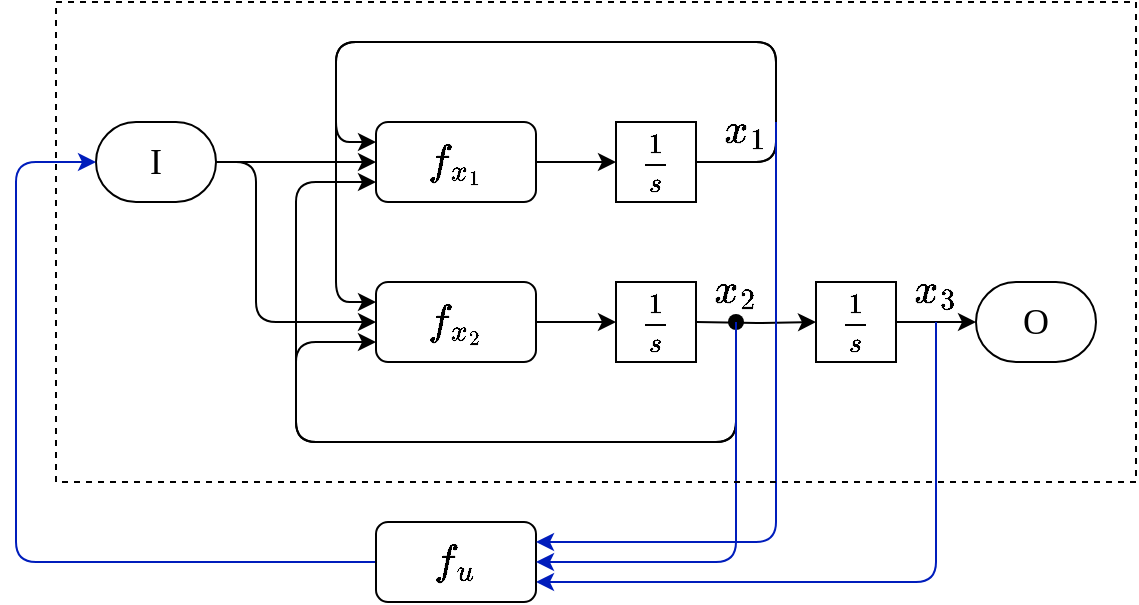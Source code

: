 <mxfile version="20.3.0" type="device"><diagram id="O6ggn10mBMUzrAqKsDqj" name="Page-1"><mxGraphModel dx="716" dy="514" grid="1" gridSize="10" guides="1" tooltips="1" connect="1" arrows="1" fold="1" page="1" pageScale="1" pageWidth="850" pageHeight="1100" math="1" shadow="0"><root><mxCell id="0"/><mxCell id="1" parent="0"/><mxCell id="UDv71XhXIh6FKRar4od6-41" style="edgeStyle=none;rounded=1;orthogonalLoop=1;jettySize=auto;html=1;entryX=0;entryY=0.5;entryDx=0;entryDy=0;" parent="1" target="UDv71XhXIh6FKRar4od6-25" edge="1"><mxGeometry relative="1" as="geometry"><mxPoint x="160" y="100" as="sourcePoint"/></mxGeometry></mxCell><mxCell id="UDv71XhXIh6FKRar4od6-4" value="" style="edgeStyle=orthogonalEdgeStyle;rounded=0;orthogonalLoop=1;jettySize=auto;html=1;" parent="1" target="UDv71XhXIh6FKRar4od6-6" edge="1"><mxGeometry relative="1" as="geometry"><mxPoint x="400" y="180" as="sourcePoint"/></mxGeometry></mxCell><mxCell id="UDv71XhXIh6FKRar4od6-5" style="edgeStyle=none;html=1;entryX=0;entryY=0.5;entryDx=0;entryDy=0;startArrow=none;" parent="1" edge="1"><mxGeometry relative="1" as="geometry"><mxPoint x="520" y="180" as="sourcePoint"/><mxPoint x="540" y="180" as="targetPoint"/></mxGeometry></mxCell><mxCell id="UDv71XhXIh6FKRar4od6-6" value="$$\frac{1}{s}$$" style="whiteSpace=wrap;html=1;aspect=fixed;" parent="1" vertex="1"><mxGeometry x="460" y="160" width="40" height="40" as="geometry"/></mxCell><mxCell id="UDv71XhXIh6FKRar4od6-10" value="$$\frac{1}{s}$$" style="whiteSpace=wrap;html=1;aspect=fixed;" parent="1" vertex="1"><mxGeometry x="360" y="160" width="40" height="40" as="geometry"/></mxCell><mxCell id="UDv71XhXIh6FKRar4od6-22" value="" style="edgeStyle=none;html=1;entryDx=0;entryDy=0;endArrow=none;" parent="1" source="UDv71XhXIh6FKRar4od6-6" edge="1"><mxGeometry relative="1" as="geometry"><mxPoint x="500" y="180.0" as="sourcePoint"/><mxPoint x="520" y="180" as="targetPoint"/></mxGeometry></mxCell><mxCell id="UDv71XhXIh6FKRar4od6-35" style="rounded=1;orthogonalLoop=1;jettySize=auto;html=1;entryX=0;entryY=0.25;entryDx=0;entryDy=0;" parent="1" source="UDv71XhXIh6FKRar4od6-23" target="UDv71XhXIh6FKRar4od6-25" edge="1"><mxGeometry relative="1" as="geometry"><Array as="points"><mxPoint x="440" y="100"/><mxPoint x="440" y="40"/><mxPoint x="220" y="40"/><mxPoint x="220" y="90"/></Array></mxGeometry></mxCell><mxCell id="UDv71XhXIh6FKRar4od6-23" value="$$\frac{1}{s}$$" style="whiteSpace=wrap;html=1;aspect=fixed;" parent="1" vertex="1"><mxGeometry x="360" y="80" width="40" height="40" as="geometry"/></mxCell><mxCell id="UDv71XhXIh6FKRar4od6-27" style="edgeStyle=orthogonalEdgeStyle;rounded=0;orthogonalLoop=1;jettySize=auto;html=1;entryX=0;entryY=0.5;entryDx=0;entryDy=0;" parent="1" source="UDv71XhXIh6FKRar4od6-25" target="UDv71XhXIh6FKRar4od6-23" edge="1"><mxGeometry relative="1" as="geometry"/></mxCell><mxCell id="UDv71XhXIh6FKRar4od6-25" value="&lt;font style=&quot;font-size: 18px;&quot;&gt;$$f_{x_1}$$&lt;/font&gt;" style="rounded=1;whiteSpace=wrap;html=1;" parent="1" vertex="1"><mxGeometry x="240" y="80" width="80" height="40" as="geometry"/></mxCell><mxCell id="UDv71XhXIh6FKRar4od6-28" style="edgeStyle=orthogonalEdgeStyle;rounded=0;orthogonalLoop=1;jettySize=auto;html=1;entryX=0;entryY=0.5;entryDx=0;entryDy=0;" parent="1" source="UDv71XhXIh6FKRar4od6-26" target="UDv71XhXIh6FKRar4od6-10" edge="1"><mxGeometry relative="1" as="geometry"/></mxCell><mxCell id="UDv71XhXIh6FKRar4od6-26" value="&lt;font style=&quot;font-size: 18px;&quot;&gt;$$f_{x_2}$$&lt;/font&gt;" style="rounded=1;whiteSpace=wrap;html=1;" parent="1" vertex="1"><mxGeometry x="240" y="160" width="80" height="40" as="geometry"/></mxCell><mxCell id="UDv71XhXIh6FKRar4od6-29" value="" style="shape=waypoint;sketch=0;fillStyle=solid;size=6;pointerEvents=1;points=[];fillColor=none;resizable=0;rotatable=0;perimeter=centerPerimeter;snapToPoint=1;strokeWidth=2;" parent="1" vertex="1"><mxGeometry x="400" y="160" width="40" height="40" as="geometry"/></mxCell><mxCell id="UDv71XhXIh6FKRar4od6-36" style="rounded=1;orthogonalLoop=1;jettySize=auto;html=1;entryX=0;entryY=0.25;entryDx=0;entryDy=0;exitX=1;exitY=0.5;exitDx=0;exitDy=0;" parent="1" source="UDv71XhXIh6FKRar4od6-23" target="UDv71XhXIh6FKRar4od6-26" edge="1"><mxGeometry relative="1" as="geometry"><mxPoint x="410" y="110" as="sourcePoint"/><mxPoint x="250" y="110" as="targetPoint"/><Array as="points"><mxPoint x="440" y="100"/><mxPoint x="440" y="40"/><mxPoint x="220" y="40"/><mxPoint x="220" y="170"/></Array></mxGeometry></mxCell><mxCell id="UDv71XhXIh6FKRar4od6-39" style="rounded=1;orthogonalLoop=1;jettySize=auto;html=1;entryX=0;entryY=0.75;entryDx=0;entryDy=0;" parent="1" source="UDv71XhXIh6FKRar4od6-29" target="UDv71XhXIh6FKRar4od6-25" edge="1"><mxGeometry relative="1" as="geometry"><mxPoint x="410" y="110" as="sourcePoint"/><mxPoint x="250" y="190" as="targetPoint"/><Array as="points"><mxPoint x="420" y="240"/><mxPoint x="200" y="240"/><mxPoint x="200" y="110"/></Array></mxGeometry></mxCell><mxCell id="UDv71XhXIh6FKRar4od6-40" style="rounded=1;orthogonalLoop=1;jettySize=auto;html=1;entryX=0;entryY=0.75;entryDx=0;entryDy=0;exitX=0.469;exitY=0.556;exitDx=0;exitDy=0;exitPerimeter=0;" parent="1" source="UDv71XhXIh6FKRar4od6-29" target="UDv71XhXIh6FKRar4od6-26" edge="1"><mxGeometry relative="1" as="geometry"><mxPoint x="430" y="190" as="sourcePoint"/><mxPoint x="250" y="120" as="targetPoint"/><Array as="points"><mxPoint x="420" y="240"/><mxPoint x="200" y="240"/><mxPoint x="200" y="190"/></Array></mxGeometry></mxCell><mxCell id="UDv71XhXIh6FKRar4od6-42" style="edgeStyle=none;rounded=1;orthogonalLoop=1;jettySize=auto;html=1;entryX=0;entryY=0.5;entryDx=0;entryDy=0;" parent="1" target="UDv71XhXIh6FKRar4od6-26" edge="1"><mxGeometry relative="1" as="geometry"><mxPoint x="160" y="100" as="sourcePoint"/><mxPoint x="180" y="180" as="targetPoint"/><Array as="points"><mxPoint x="180" y="100"/><mxPoint x="180" y="180"/></Array></mxGeometry></mxCell><mxCell id="UDv71XhXIh6FKRar4od6-44" value="&lt;font style=&quot;font-size: 18px;&quot;&gt;$$x_1$$&lt;/font&gt;" style="text;html=1;strokeColor=none;fillColor=none;align=center;verticalAlign=middle;whiteSpace=wrap;rounded=0;dashed=1;" parent="1" vertex="1"><mxGeometry x="395" y="70" width="60" height="30" as="geometry"/></mxCell><mxCell id="UDv71XhXIh6FKRar4od6-45" value="&lt;font style=&quot;font-size: 18px;&quot;&gt;$$x_2$$&lt;/font&gt;" style="text;html=1;strokeColor=none;fillColor=none;align=center;verticalAlign=middle;whiteSpace=wrap;rounded=0;dashed=1;" parent="1" vertex="1"><mxGeometry x="390" y="150" width="60" height="30" as="geometry"/></mxCell><mxCell id="UDv71XhXIh6FKRar4od6-46" value="&lt;font style=&quot;font-size: 18px;&quot;&gt;$$x_3$$&lt;/font&gt;" style="text;html=1;strokeColor=none;fillColor=none;align=center;verticalAlign=middle;whiteSpace=wrap;rounded=0;dashed=1;" parent="1" vertex="1"><mxGeometry x="490" y="150" width="60" height="30" as="geometry"/></mxCell><mxCell id="zZmPez0yoQg0JJpGYt2m-1" value="&lt;font face=&quot;Times New Roman&quot; style=&quot;font-size: 18px;&quot;&gt;I&lt;/font&gt;" style="rounded=1;whiteSpace=wrap;html=1;arcSize=50;" vertex="1" parent="1"><mxGeometry x="100" y="80" width="60" height="40" as="geometry"/></mxCell><mxCell id="zZmPez0yoQg0JJpGYt2m-7" style="rounded=1;orthogonalLoop=1;jettySize=auto;html=1;fontSize=18;elbow=vertical;entryX=1;entryY=0.75;entryDx=0;entryDy=0;exitX=0.5;exitY=1;exitDx=0;exitDy=0;fillColor=#0050ef;strokeColor=#001DBC;" edge="1" parent="1" source="UDv71XhXIh6FKRar4od6-46" target="zZmPez0yoQg0JJpGYt2m-4"><mxGeometry relative="1" as="geometry"><mxPoint x="560" y="310" as="targetPoint"/><Array as="points"><mxPoint x="520" y="310"/></Array></mxGeometry></mxCell><mxCell id="zZmPez0yoQg0JJpGYt2m-2" value="&lt;font face=&quot;Times New Roman&quot; style=&quot;font-size: 18px;&quot;&gt;O&lt;/font&gt;" style="rounded=1;whiteSpace=wrap;html=1;arcSize=50;" vertex="1" parent="1"><mxGeometry x="540" y="160" width="60" height="40" as="geometry"/></mxCell><mxCell id="zZmPez0yoQg0JJpGYt2m-11" style="edgeStyle=none;rounded=1;orthogonalLoop=1;jettySize=auto;html=1;fontSize=18;elbow=vertical;entryX=0;entryY=0.5;entryDx=0;entryDy=0;fillColor=#0050ef;strokeColor=#001DBC;" edge="1" parent="1" source="zZmPez0yoQg0JJpGYt2m-4" target="zZmPez0yoQg0JJpGYt2m-1"><mxGeometry relative="1" as="geometry"><mxPoint x="150" y="230" as="targetPoint"/><Array as="points"><mxPoint x="60" y="300"/><mxPoint x="60" y="100"/></Array></mxGeometry></mxCell><mxCell id="zZmPez0yoQg0JJpGYt2m-4" value="&lt;font style=&quot;font-size: 18px;&quot;&gt;$$f_u$$&lt;/font&gt;" style="rounded=1;whiteSpace=wrap;html=1;" vertex="1" parent="1"><mxGeometry x="240" y="280" width="80" height="40" as="geometry"/></mxCell><mxCell id="zZmPez0yoQg0JJpGYt2m-9" style="rounded=1;orthogonalLoop=1;jettySize=auto;html=1;fontSize=18;elbow=vertical;entryX=1;entryY=0.25;entryDx=0;entryDy=0;fillColor=#0050ef;strokeColor=#001DBC;" edge="1" parent="1" target="zZmPez0yoQg0JJpGYt2m-4"><mxGeometry relative="1" as="geometry"><mxPoint x="330" y="310" as="targetPoint"/><mxPoint x="440" y="80" as="sourcePoint"/><Array as="points"><mxPoint x="440" y="290"/></Array></mxGeometry></mxCell><mxCell id="zZmPez0yoQg0JJpGYt2m-10" style="rounded=1;orthogonalLoop=1;jettySize=auto;html=1;fontSize=18;elbow=vertical;entryX=1;entryY=0.5;entryDx=0;entryDy=0;fillColor=#0050ef;strokeColor=#001DBC;" edge="1" parent="1" source="UDv71XhXIh6FKRar4od6-29" target="zZmPez0yoQg0JJpGYt2m-4"><mxGeometry relative="1" as="geometry"><mxPoint x="330" y="320" as="targetPoint"/><mxPoint x="530" y="190" as="sourcePoint"/><Array as="points"><mxPoint x="420" y="300"/></Array></mxGeometry></mxCell><mxCell id="zZmPez0yoQg0JJpGYt2m-57" value="" style="rounded=0;whiteSpace=wrap;html=1;fontSize=18;fillColor=none;dashed=1;" vertex="1" parent="1"><mxGeometry x="80" y="20" width="540" height="240" as="geometry"/></mxCell></root></mxGraphModel></diagram></mxfile>